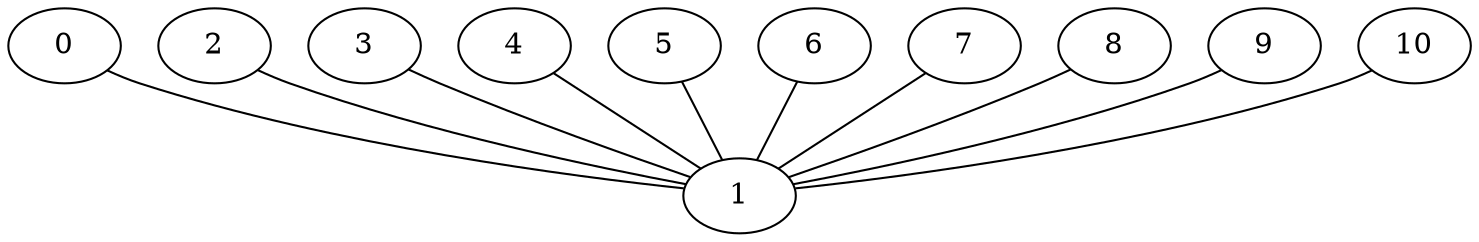 graph G {
0;
1;
2;
3;
4;
5;
6;
7;
8;
9;
10;
0--1 ;
2--1 ;
4--1 ;
3--1 ;
7--1 ;
6--1 ;
5--1 ;
9--1 ;
8--1 ;
10--1 ;
}
